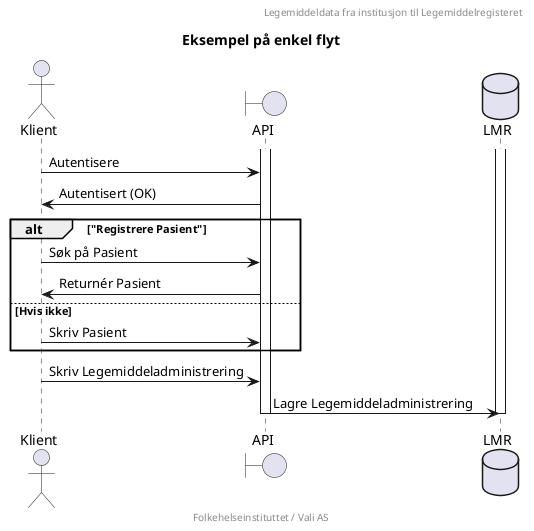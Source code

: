 @startuml

skinparam Shadowing false

title "Eksempel på enkel flyt"
header "Legemiddeldata fra institusjon til Legemiddelregisteret"
footer "Folkehelseinstituttet / Vali AS"

actor Klient
boundary API
database  LMR

activate API
Klient -> API : Autentisere
API -> Klient : Autentisert (OK)

alt "Registrere Pasient"
Klient -> API : Søk på Pasient
API -> Klient : Returnér Pasient
else Hvis ikke
Klient -> API : Skriv Pasient
end

activate LMR
Klient -> API : Skriv Legemiddeladministrering
API -> LMR : Lagre Legemiddeladministrering
deactivate API
deactivate LMR

@enduml